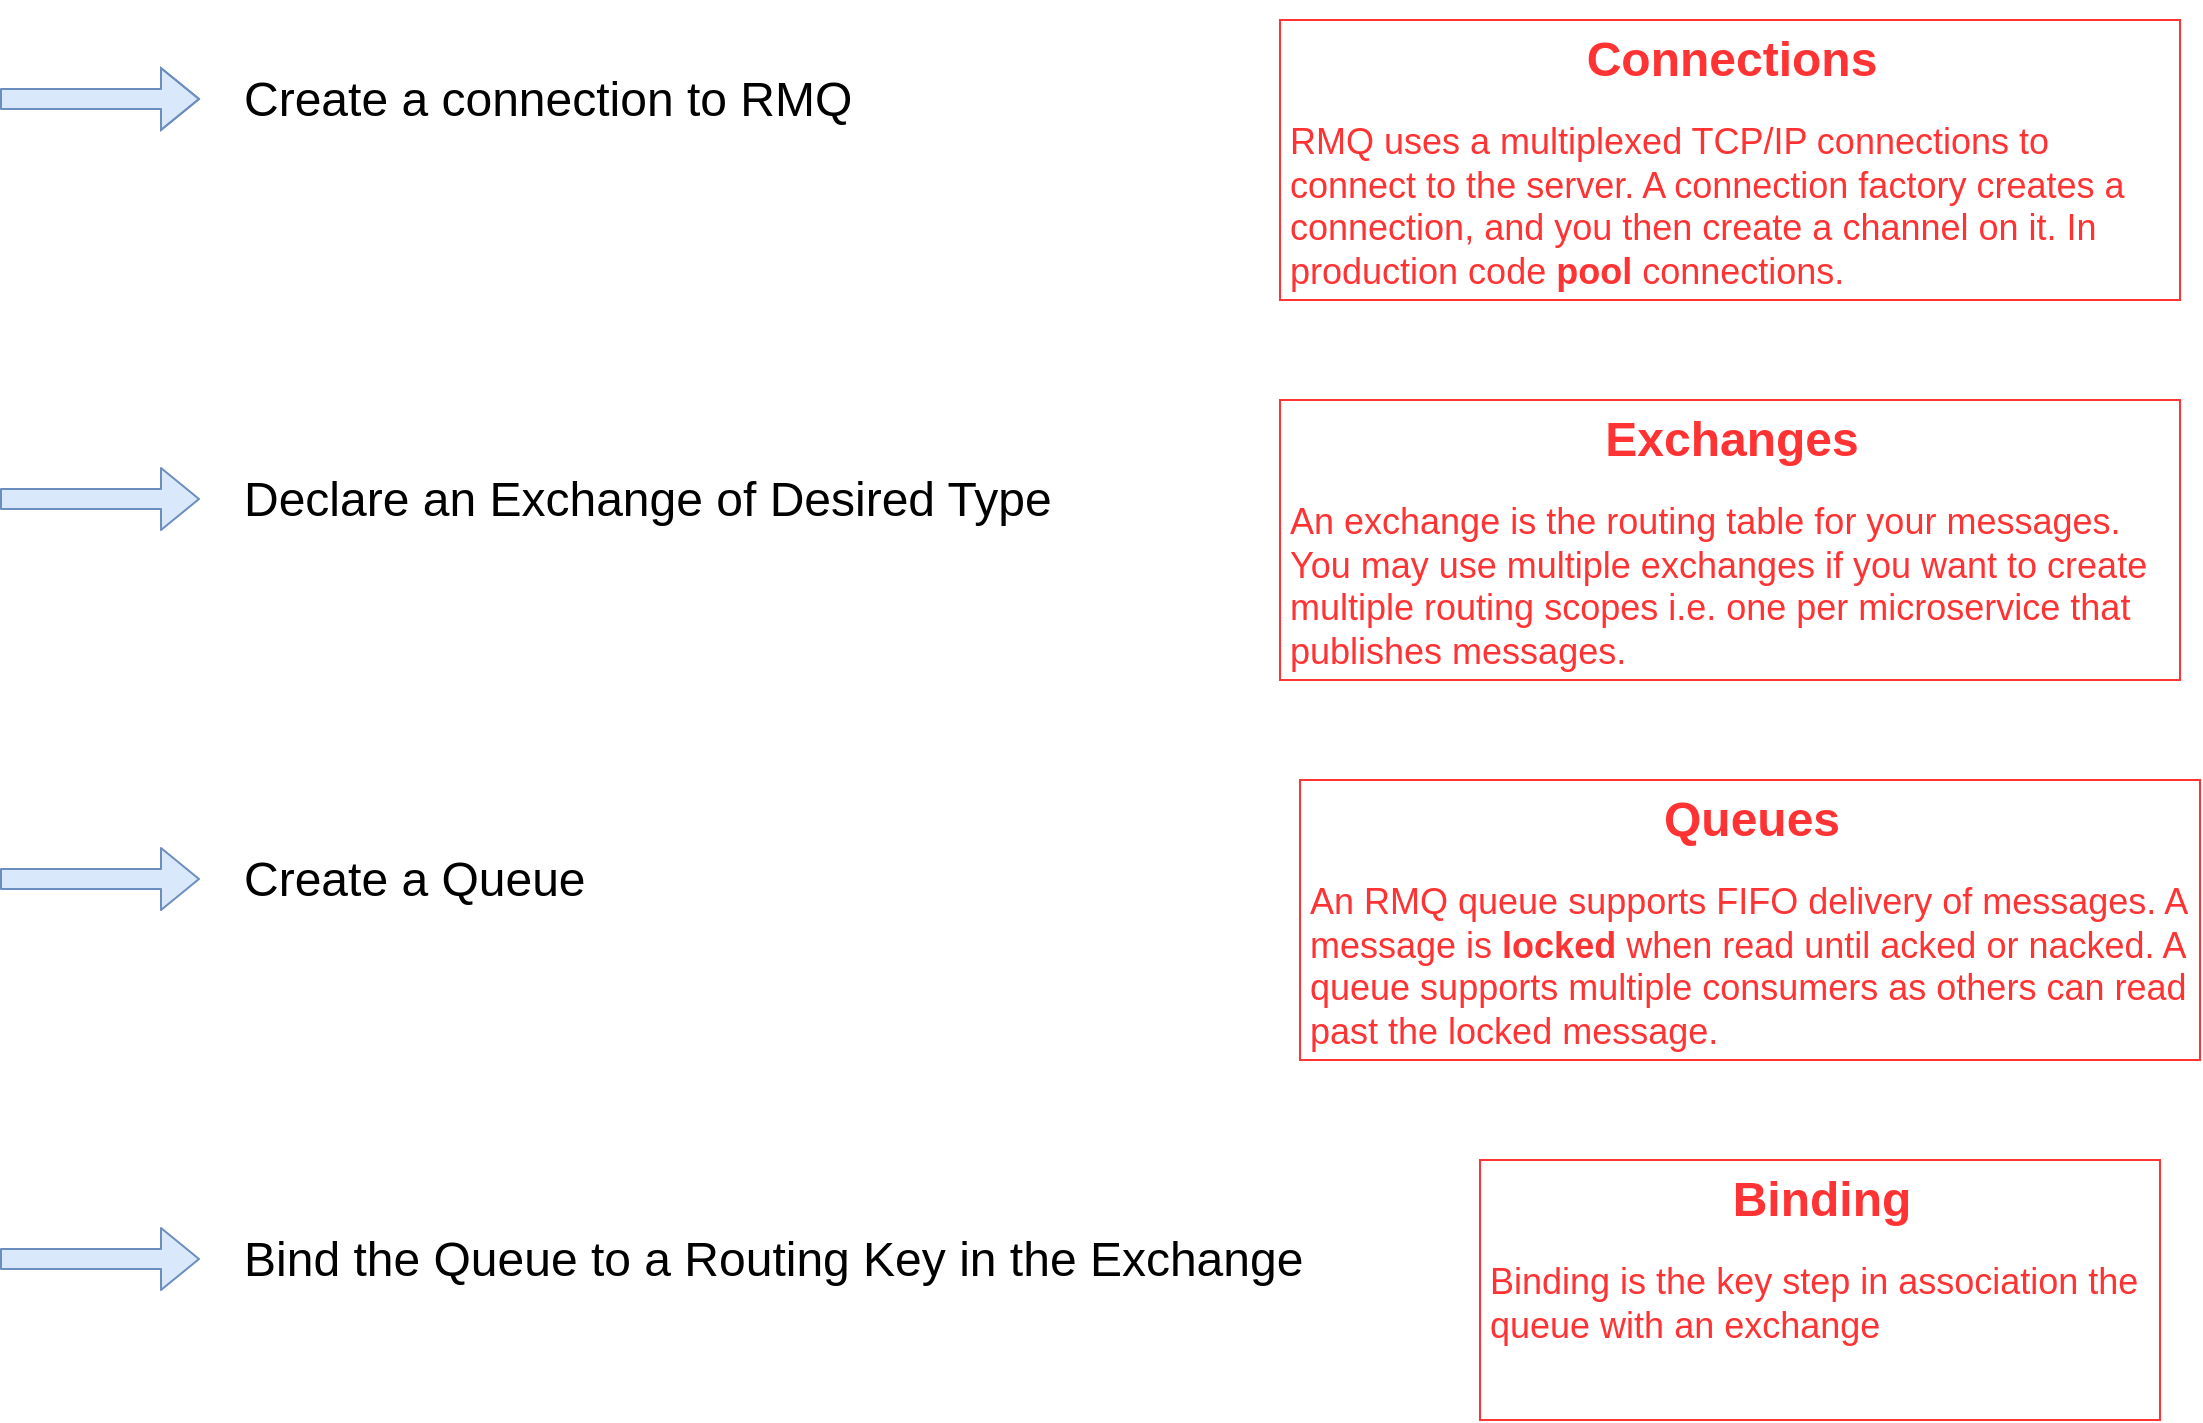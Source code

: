 <mxfile version="13.0.3" type="device"><diagram id="RFRG02O4m2oDMerBH6FL" name="Page-1"><mxGraphModel dx="1290" dy="864" grid="1" gridSize="10" guides="1" tooltips="1" connect="1" arrows="1" fold="1" page="1" pageScale="1" pageWidth="1169" pageHeight="827" math="0" shadow="0"><root><mxCell id="0"/><mxCell id="1" parent="0"/><mxCell id="O-12jB7ikCB0xw-BYz6S-1" value="" style="shape=flexArrow;endArrow=classic;html=1;fillColor=#dae8fc;strokeColor=#6c8ebf;" parent="1" edge="1"><mxGeometry width="50" height="50" relative="1" as="geometry"><mxPoint x="40" y="89.5" as="sourcePoint"/><mxPoint x="140" y="89.5" as="targetPoint"/><Array as="points"><mxPoint x="80" y="89.5"/></Array></mxGeometry></mxCell><mxCell id="O-12jB7ikCB0xw-BYz6S-3" value="&lt;font style=&quot;font-size: 24px&quot;&gt;Create a connection to RMQ&lt;/font&gt;" style="text;html=1;strokeColor=none;fillColor=none;align=left;verticalAlign=middle;whiteSpace=wrap;rounded=0;" parent="1" vertex="1"><mxGeometry x="160" y="80" width="330" height="20" as="geometry"/></mxCell><mxCell id="O-12jB7ikCB0xw-BYz6S-4" value="" style="shape=flexArrow;endArrow=classic;html=1;fillColor=#dae8fc;strokeColor=#6c8ebf;" parent="1" edge="1"><mxGeometry width="50" height="50" relative="1" as="geometry"><mxPoint x="40.0" y="289.5" as="sourcePoint"/><mxPoint x="140.0" y="289.5" as="targetPoint"/></mxGeometry></mxCell><mxCell id="O-12jB7ikCB0xw-BYz6S-5" value="&lt;font style=&quot;font-size: 24px&quot;&gt;Declare an Exchange of Desired Type&lt;/font&gt;" style="text;html=1;strokeColor=none;fillColor=none;align=left;verticalAlign=middle;whiteSpace=wrap;rounded=0;" parent="1" vertex="1"><mxGeometry x="160" y="280" width="430" height="20" as="geometry"/></mxCell><mxCell id="O-12jB7ikCB0xw-BYz6S-6" value="" style="shape=flexArrow;endArrow=classic;html=1;fillColor=#dae8fc;strokeColor=#6c8ebf;" parent="1" edge="1"><mxGeometry width="50" height="50" relative="1" as="geometry"><mxPoint x="40.0" y="479.5" as="sourcePoint"/><mxPoint x="140.0" y="479.5" as="targetPoint"/></mxGeometry></mxCell><mxCell id="O-12jB7ikCB0xw-BYz6S-7" value="&lt;font style=&quot;font-size: 24px&quot;&gt;Create a Queue&lt;/font&gt;" style="text;html=1;strokeColor=none;fillColor=none;align=left;verticalAlign=middle;whiteSpace=wrap;rounded=0;" parent="1" vertex="1"><mxGeometry x="160" y="470" width="430" height="20" as="geometry"/></mxCell><mxCell id="O-12jB7ikCB0xw-BYz6S-8" value="" style="shape=flexArrow;endArrow=classic;html=1;fillColor=#dae8fc;strokeColor=#6c8ebf;" parent="1" edge="1"><mxGeometry width="50" height="50" relative="1" as="geometry"><mxPoint x="40.0" y="669.5" as="sourcePoint"/><mxPoint x="140.0" y="669.5" as="targetPoint"/></mxGeometry></mxCell><mxCell id="O-12jB7ikCB0xw-BYz6S-9" value="&lt;font style=&quot;font-size: 24px&quot;&gt;Bind the Queue to a Routing Key in the Exchange&amp;nbsp;&lt;/font&gt;" style="text;html=1;strokeColor=none;fillColor=none;align=left;verticalAlign=middle;whiteSpace=wrap;rounded=0;" parent="1" vertex="1"><mxGeometry x="160" y="660" width="550" height="20" as="geometry"/></mxCell><mxCell id="O-12jB7ikCB0xw-BYz6S-10" value="&lt;h1 style=&quot;text-align: center&quot;&gt;&lt;font color=&quot;#ff3333&quot;&gt;Connections&lt;/font&gt;&lt;/h1&gt;&lt;p&gt;&lt;font color=&quot;#ff3333&quot; style=&quot;font-size: 18px&quot;&gt;RMQ uses a multiplexed TCP/IP connections to connect to the server. A connection factory creates a connection, and you then create a channel on it. In production code &lt;b&gt;pool&lt;/b&gt; connections.&lt;/font&gt;&lt;/p&gt;" style="text;html=1;strokeColor=#FF3333;fillColor=none;spacing=5;spacingTop=-20;whiteSpace=wrap;overflow=hidden;rounded=0;" parent="1" vertex="1"><mxGeometry x="680" y="50" width="450" height="140" as="geometry"/></mxCell><mxCell id="O-12jB7ikCB0xw-BYz6S-12" value="&lt;h1 style=&quot;text-align: center&quot;&gt;&lt;font color=&quot;#ff3333&quot;&gt;Exchanges&lt;/font&gt;&lt;/h1&gt;&lt;p&gt;&lt;font color=&quot;#ff3333&quot;&gt;&lt;span style=&quot;font-size: 18px&quot;&gt;An exchange is the routing table for your messages. You may use multiple exchanges if you want to create multiple routing scopes i.e. one per microservice that publishes messages.&lt;/span&gt;&lt;/font&gt;&lt;/p&gt;" style="text;html=1;strokeColor=#FF3333;fillColor=none;spacing=5;spacingTop=-20;whiteSpace=wrap;overflow=hidden;rounded=0;" parent="1" vertex="1"><mxGeometry x="680" y="240" width="450" height="140" as="geometry"/></mxCell><mxCell id="O-12jB7ikCB0xw-BYz6S-13" value="&lt;h1 style=&quot;text-align: center&quot;&gt;&lt;font color=&quot;#ff3333&quot;&gt;Queues&lt;/font&gt;&lt;/h1&gt;&lt;p&gt;&lt;font color=&quot;#ff3333&quot;&gt;&lt;span style=&quot;font-size: 18px&quot;&gt;An RMQ queue supports FIFO delivery of messages. A message is &lt;b&gt;locked&lt;/b&gt; when read until acked or nacked. A queue supports multiple consumers as others can read past the locked message.&lt;/span&gt;&lt;/font&gt;&lt;/p&gt;" style="text;html=1;strokeColor=#FF3333;fillColor=none;spacing=5;spacingTop=-20;whiteSpace=wrap;overflow=hidden;rounded=0;" parent="1" vertex="1"><mxGeometry x="690" y="430" width="450" height="140" as="geometry"/></mxCell><mxCell id="O-12jB7ikCB0xw-BYz6S-14" value="&lt;h1 style=&quot;text-align: center&quot;&gt;&lt;font color=&quot;#ff3333&quot;&gt;Binding&lt;/font&gt;&lt;/h1&gt;&lt;p&gt;&lt;font color=&quot;#ff3333&quot;&gt;&lt;span style=&quot;font-size: 18px&quot;&gt;Binding is the key step in association the queue with an exchange&lt;/span&gt;&lt;/font&gt;&lt;/p&gt;" style="text;html=1;strokeColor=#FF3333;fillColor=none;spacing=5;spacingTop=-20;whiteSpace=wrap;overflow=hidden;rounded=0;" parent="1" vertex="1"><mxGeometry x="780" y="620" width="340" height="130" as="geometry"/></mxCell></root></mxGraphModel></diagram></mxfile>